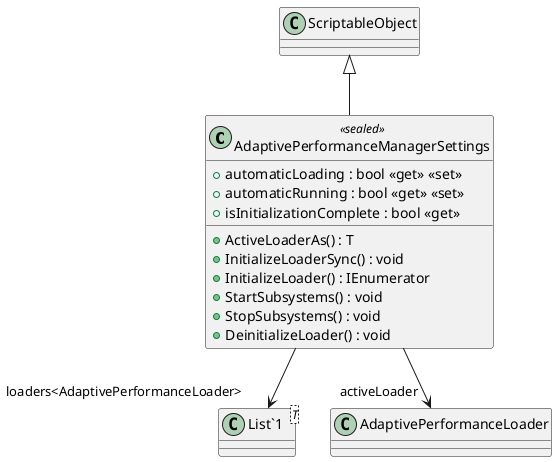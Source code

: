 @startuml
class AdaptivePerformanceManagerSettings <<sealed>> {
    + automaticLoading : bool <<get>> <<set>>
    + automaticRunning : bool <<get>> <<set>>
    + isInitializationComplete : bool <<get>>
    + ActiveLoaderAs() : T
    + InitializeLoaderSync() : void
    + InitializeLoader() : IEnumerator
    + StartSubsystems() : void
    + StopSubsystems() : void
    + DeinitializeLoader() : void
}
class "List`1"<T> {
}
ScriptableObject <|-- AdaptivePerformanceManagerSettings
AdaptivePerformanceManagerSettings --> "loaders<AdaptivePerformanceLoader>" "List`1"
AdaptivePerformanceManagerSettings --> "activeLoader" AdaptivePerformanceLoader
@enduml
